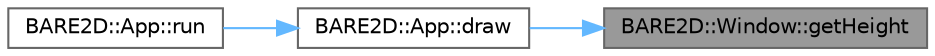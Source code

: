 digraph "BARE2D::Window::getHeight"
{
 // INTERACTIVE_SVG=YES
 // LATEX_PDF_SIZE
  bgcolor="transparent";
  edge [fontname=Helvetica,fontsize=10,labelfontname=Helvetica,labelfontsize=10];
  node [fontname=Helvetica,fontsize=10,shape=box,height=0.2,width=0.4];
  rankdir="RL";
  Node1 [label="BARE2D::Window::getHeight",height=0.2,width=0.4,color="gray40", fillcolor="grey60", style="filled", fontcolor="black",tooltip="Returns the height of the window."];
  Node1 -> Node2 [dir="back",color="steelblue1",style="solid"];
  Node2 [label="BARE2D::App::draw",height=0.2,width=0.4,color="grey40", fillcolor="white", style="filled",URL="$class_b_a_r_e2_d_1_1_app.html#aa36b0982974fd0ea0854d2c7a02ed455",tooltip="Draws the current screen, based on that screen's drawing protocol."];
  Node2 -> Node3 [dir="back",color="steelblue1",style="solid"];
  Node3 [label="BARE2D::App::run",height=0.2,width=0.4,color="grey40", fillcolor="white", style="filled",URL="$class_b_a_r_e2_d_1_1_app.html#a767c055c78bbf86b34bbd47e4b05ee01",tooltip="Runs the program! Starts the update-draw loop."];
}

